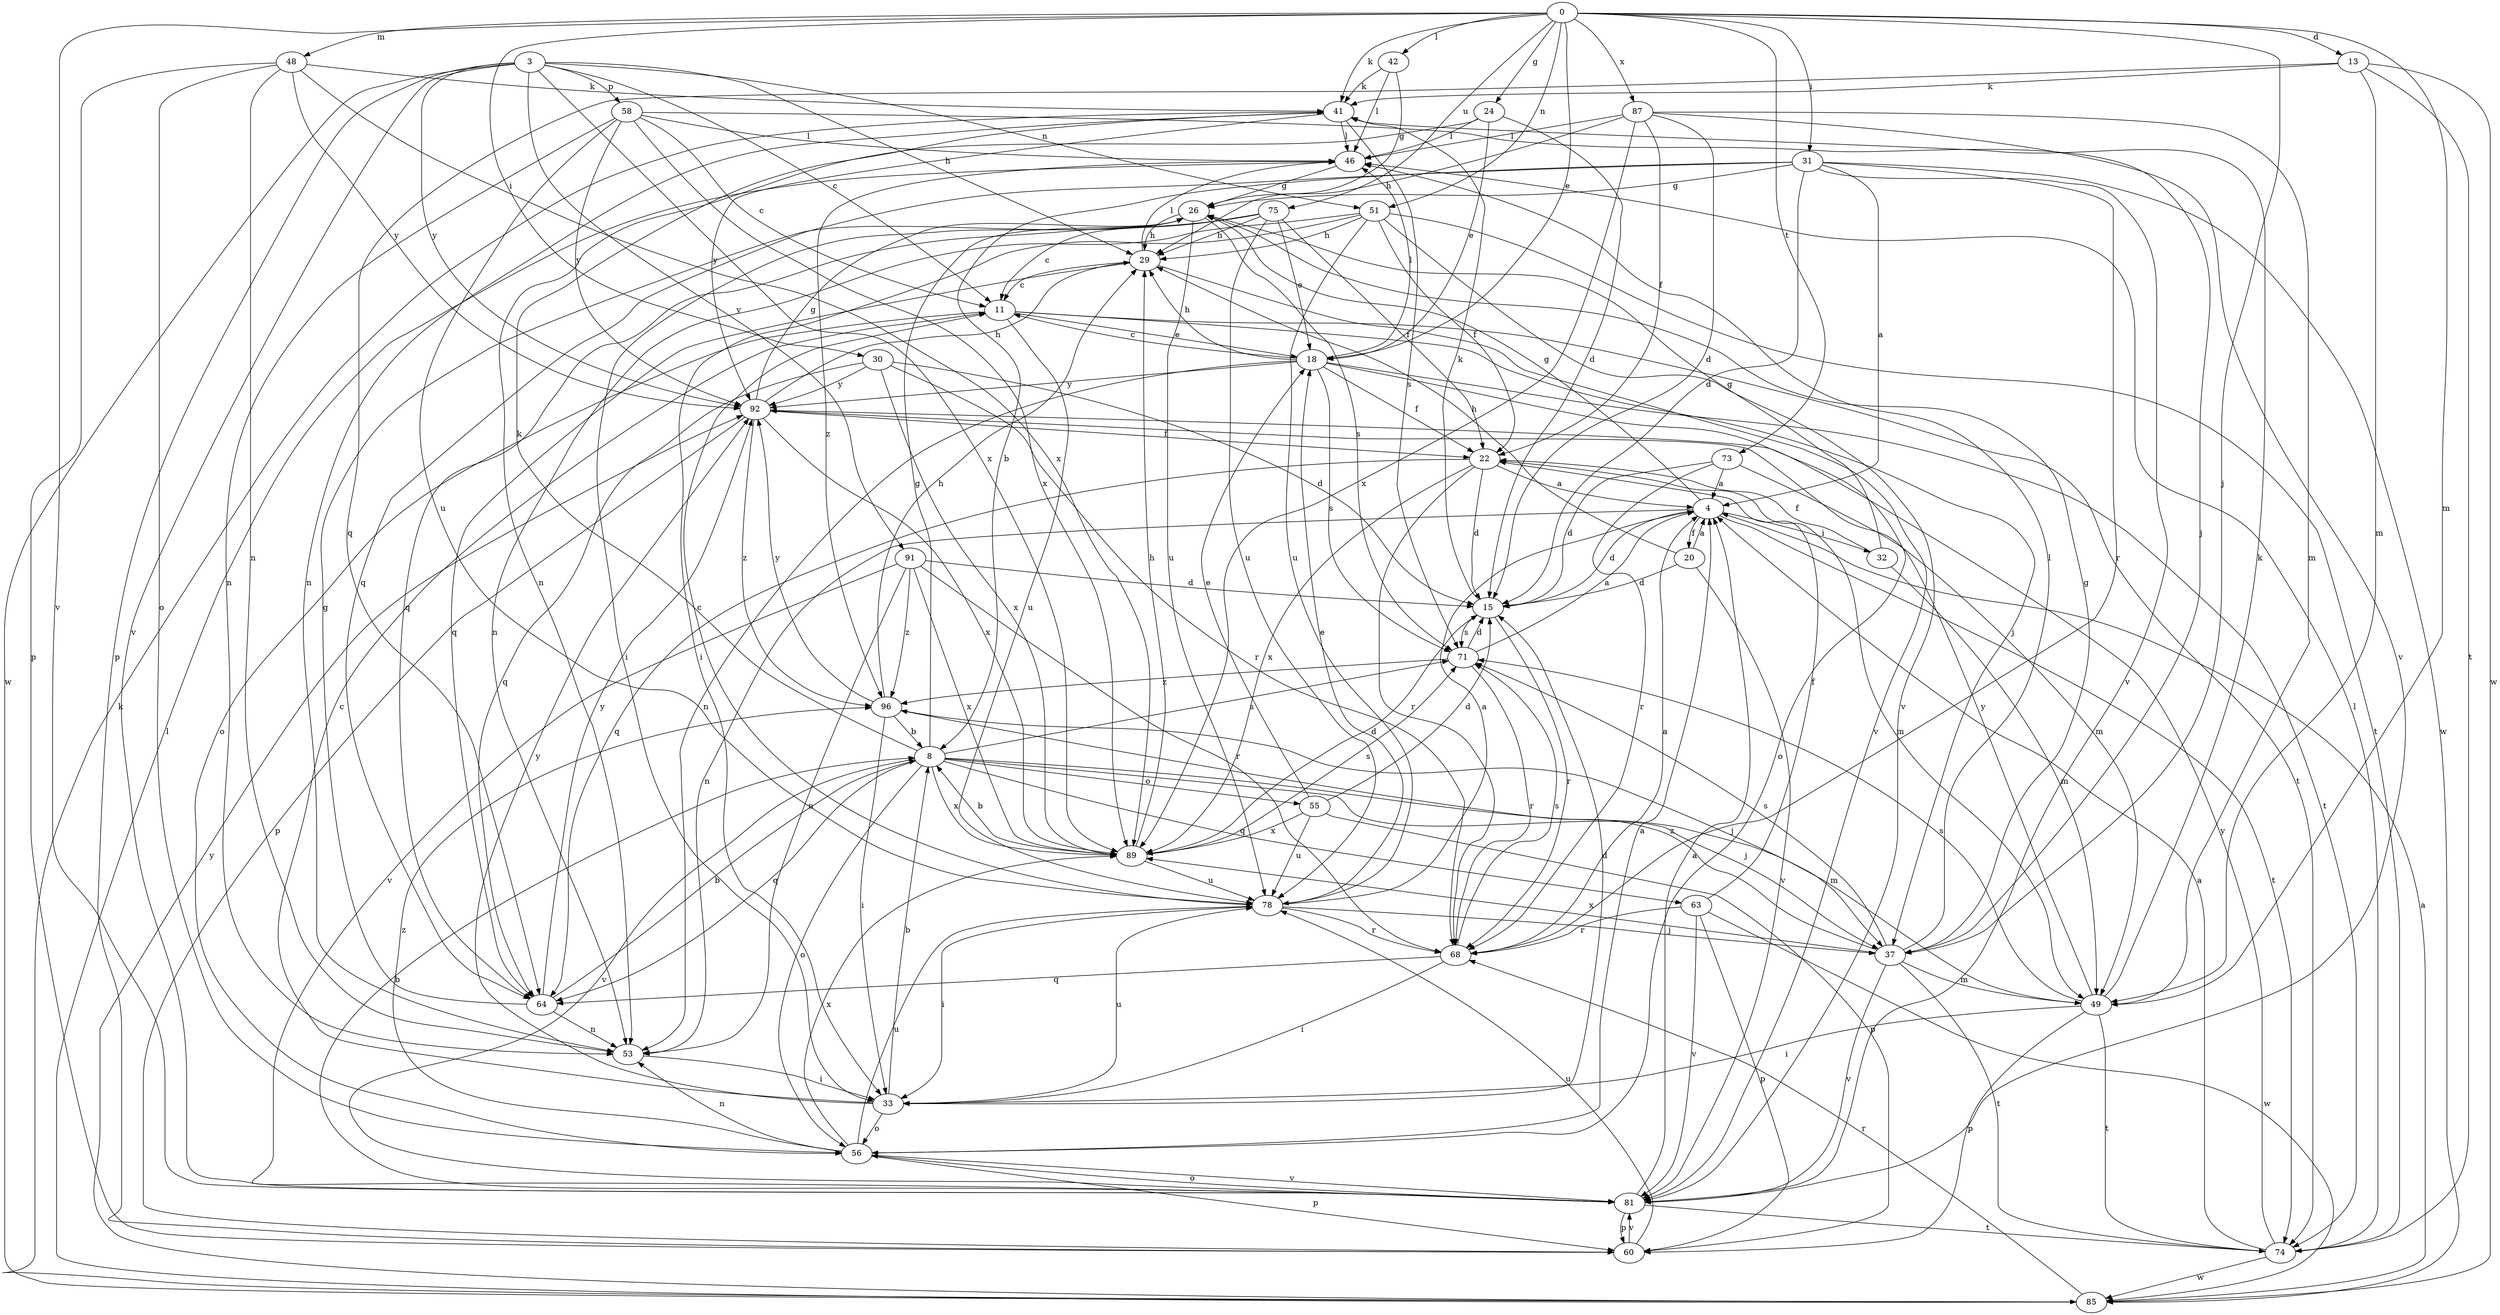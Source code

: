 strict digraph  {
0;
3;
4;
8;
11;
13;
15;
18;
20;
22;
24;
26;
29;
30;
31;
32;
33;
37;
41;
42;
46;
48;
49;
51;
53;
55;
56;
58;
60;
63;
64;
68;
71;
73;
74;
75;
78;
81;
85;
87;
89;
91;
92;
96;
0 -> 13  [label=d];
0 -> 18  [label=e];
0 -> 24  [label=g];
0 -> 30  [label=i];
0 -> 31  [label=i];
0 -> 37  [label=j];
0 -> 41  [label=k];
0 -> 42  [label=l];
0 -> 48  [label=m];
0 -> 49  [label=m];
0 -> 51  [label=n];
0 -> 73  [label=t];
0 -> 75  [label=u];
0 -> 81  [label=v];
0 -> 87  [label=x];
3 -> 11  [label=c];
3 -> 29  [label=h];
3 -> 51  [label=n];
3 -> 58  [label=p];
3 -> 60  [label=p];
3 -> 81  [label=v];
3 -> 85  [label=w];
3 -> 89  [label=x];
3 -> 91  [label=y];
3 -> 92  [label=y];
4 -> 15  [label=d];
4 -> 20  [label=f];
4 -> 26  [label=g];
4 -> 32  [label=i];
4 -> 53  [label=n];
4 -> 74  [label=t];
8 -> 26  [label=g];
8 -> 37  [label=j];
8 -> 41  [label=k];
8 -> 49  [label=m];
8 -> 55  [label=o];
8 -> 56  [label=o];
8 -> 63  [label=q];
8 -> 64  [label=q];
8 -> 71  [label=s];
8 -> 81  [label=v];
8 -> 89  [label=x];
11 -> 18  [label=e];
11 -> 37  [label=j];
11 -> 56  [label=o];
11 -> 74  [label=t];
11 -> 78  [label=u];
13 -> 41  [label=k];
13 -> 49  [label=m];
13 -> 64  [label=q];
13 -> 74  [label=t];
13 -> 85  [label=w];
15 -> 41  [label=k];
15 -> 68  [label=r];
15 -> 71  [label=s];
18 -> 11  [label=c];
18 -> 22  [label=f];
18 -> 29  [label=h];
18 -> 46  [label=l];
18 -> 53  [label=n];
18 -> 56  [label=o];
18 -> 71  [label=s];
18 -> 74  [label=t];
18 -> 92  [label=y];
20 -> 4  [label=a];
20 -> 15  [label=d];
20 -> 29  [label=h];
20 -> 81  [label=v];
22 -> 4  [label=a];
22 -> 15  [label=d];
22 -> 49  [label=m];
22 -> 64  [label=q];
22 -> 68  [label=r];
22 -> 89  [label=x];
24 -> 15  [label=d];
24 -> 18  [label=e];
24 -> 46  [label=l];
24 -> 53  [label=n];
26 -> 29  [label=h];
26 -> 33  [label=i];
26 -> 71  [label=s];
26 -> 78  [label=u];
29 -> 11  [label=c];
29 -> 46  [label=l];
29 -> 64  [label=q];
29 -> 81  [label=v];
30 -> 15  [label=d];
30 -> 64  [label=q];
30 -> 68  [label=r];
30 -> 89  [label=x];
30 -> 92  [label=y];
31 -> 4  [label=a];
31 -> 8  [label=b];
31 -> 15  [label=d];
31 -> 26  [label=g];
31 -> 64  [label=q];
31 -> 68  [label=r];
31 -> 81  [label=v];
31 -> 85  [label=w];
32 -> 22  [label=f];
32 -> 26  [label=g];
32 -> 49  [label=m];
33 -> 8  [label=b];
33 -> 11  [label=c];
33 -> 15  [label=d];
33 -> 56  [label=o];
33 -> 78  [label=u];
33 -> 92  [label=y];
37 -> 26  [label=g];
37 -> 46  [label=l];
37 -> 49  [label=m];
37 -> 71  [label=s];
37 -> 74  [label=t];
37 -> 81  [label=v];
37 -> 89  [label=x];
37 -> 96  [label=z];
41 -> 46  [label=l];
41 -> 53  [label=n];
41 -> 71  [label=s];
41 -> 92  [label=y];
42 -> 26  [label=g];
42 -> 41  [label=k];
42 -> 46  [label=l];
46 -> 26  [label=g];
46 -> 96  [label=z];
48 -> 41  [label=k];
48 -> 53  [label=n];
48 -> 56  [label=o];
48 -> 60  [label=p];
48 -> 89  [label=x];
48 -> 92  [label=y];
49 -> 33  [label=i];
49 -> 41  [label=k];
49 -> 60  [label=p];
49 -> 71  [label=s];
49 -> 74  [label=t];
49 -> 92  [label=y];
51 -> 22  [label=f];
51 -> 29  [label=h];
51 -> 33  [label=i];
51 -> 53  [label=n];
51 -> 74  [label=t];
51 -> 78  [label=u];
51 -> 81  [label=v];
53 -> 33  [label=i];
55 -> 15  [label=d];
55 -> 18  [label=e];
55 -> 60  [label=p];
55 -> 78  [label=u];
55 -> 89  [label=x];
56 -> 4  [label=a];
56 -> 53  [label=n];
56 -> 60  [label=p];
56 -> 78  [label=u];
56 -> 81  [label=v];
56 -> 89  [label=x];
56 -> 96  [label=z];
58 -> 11  [label=c];
58 -> 37  [label=j];
58 -> 46  [label=l];
58 -> 53  [label=n];
58 -> 78  [label=u];
58 -> 89  [label=x];
58 -> 92  [label=y];
60 -> 78  [label=u];
60 -> 81  [label=v];
63 -> 22  [label=f];
63 -> 60  [label=p];
63 -> 68  [label=r];
63 -> 81  [label=v];
63 -> 85  [label=w];
64 -> 8  [label=b];
64 -> 26  [label=g];
64 -> 53  [label=n];
64 -> 92  [label=y];
68 -> 4  [label=a];
68 -> 33  [label=i];
68 -> 64  [label=q];
68 -> 71  [label=s];
71 -> 4  [label=a];
71 -> 15  [label=d];
71 -> 68  [label=r];
71 -> 96  [label=z];
73 -> 4  [label=a];
73 -> 15  [label=d];
73 -> 49  [label=m];
73 -> 68  [label=r];
74 -> 4  [label=a];
74 -> 46  [label=l];
74 -> 85  [label=w];
74 -> 92  [label=y];
75 -> 11  [label=c];
75 -> 18  [label=e];
75 -> 22  [label=f];
75 -> 29  [label=h];
75 -> 64  [label=q];
75 -> 78  [label=u];
78 -> 4  [label=a];
78 -> 11  [label=c];
78 -> 18  [label=e];
78 -> 33  [label=i];
78 -> 37  [label=j];
78 -> 68  [label=r];
81 -> 4  [label=a];
81 -> 8  [label=b];
81 -> 56  [label=o];
81 -> 60  [label=p];
81 -> 74  [label=t];
85 -> 4  [label=a];
85 -> 41  [label=k];
85 -> 46  [label=l];
85 -> 68  [label=r];
85 -> 92  [label=y];
87 -> 15  [label=d];
87 -> 22  [label=f];
87 -> 29  [label=h];
87 -> 46  [label=l];
87 -> 49  [label=m];
87 -> 81  [label=v];
87 -> 89  [label=x];
89 -> 8  [label=b];
89 -> 15  [label=d];
89 -> 29  [label=h];
89 -> 71  [label=s];
89 -> 78  [label=u];
91 -> 15  [label=d];
91 -> 53  [label=n];
91 -> 68  [label=r];
91 -> 81  [label=v];
91 -> 89  [label=x];
91 -> 96  [label=z];
92 -> 22  [label=f];
92 -> 26  [label=g];
92 -> 29  [label=h];
92 -> 60  [label=p];
92 -> 89  [label=x];
92 -> 96  [label=z];
96 -> 8  [label=b];
96 -> 29  [label=h];
96 -> 33  [label=i];
96 -> 37  [label=j];
96 -> 92  [label=y];
}
